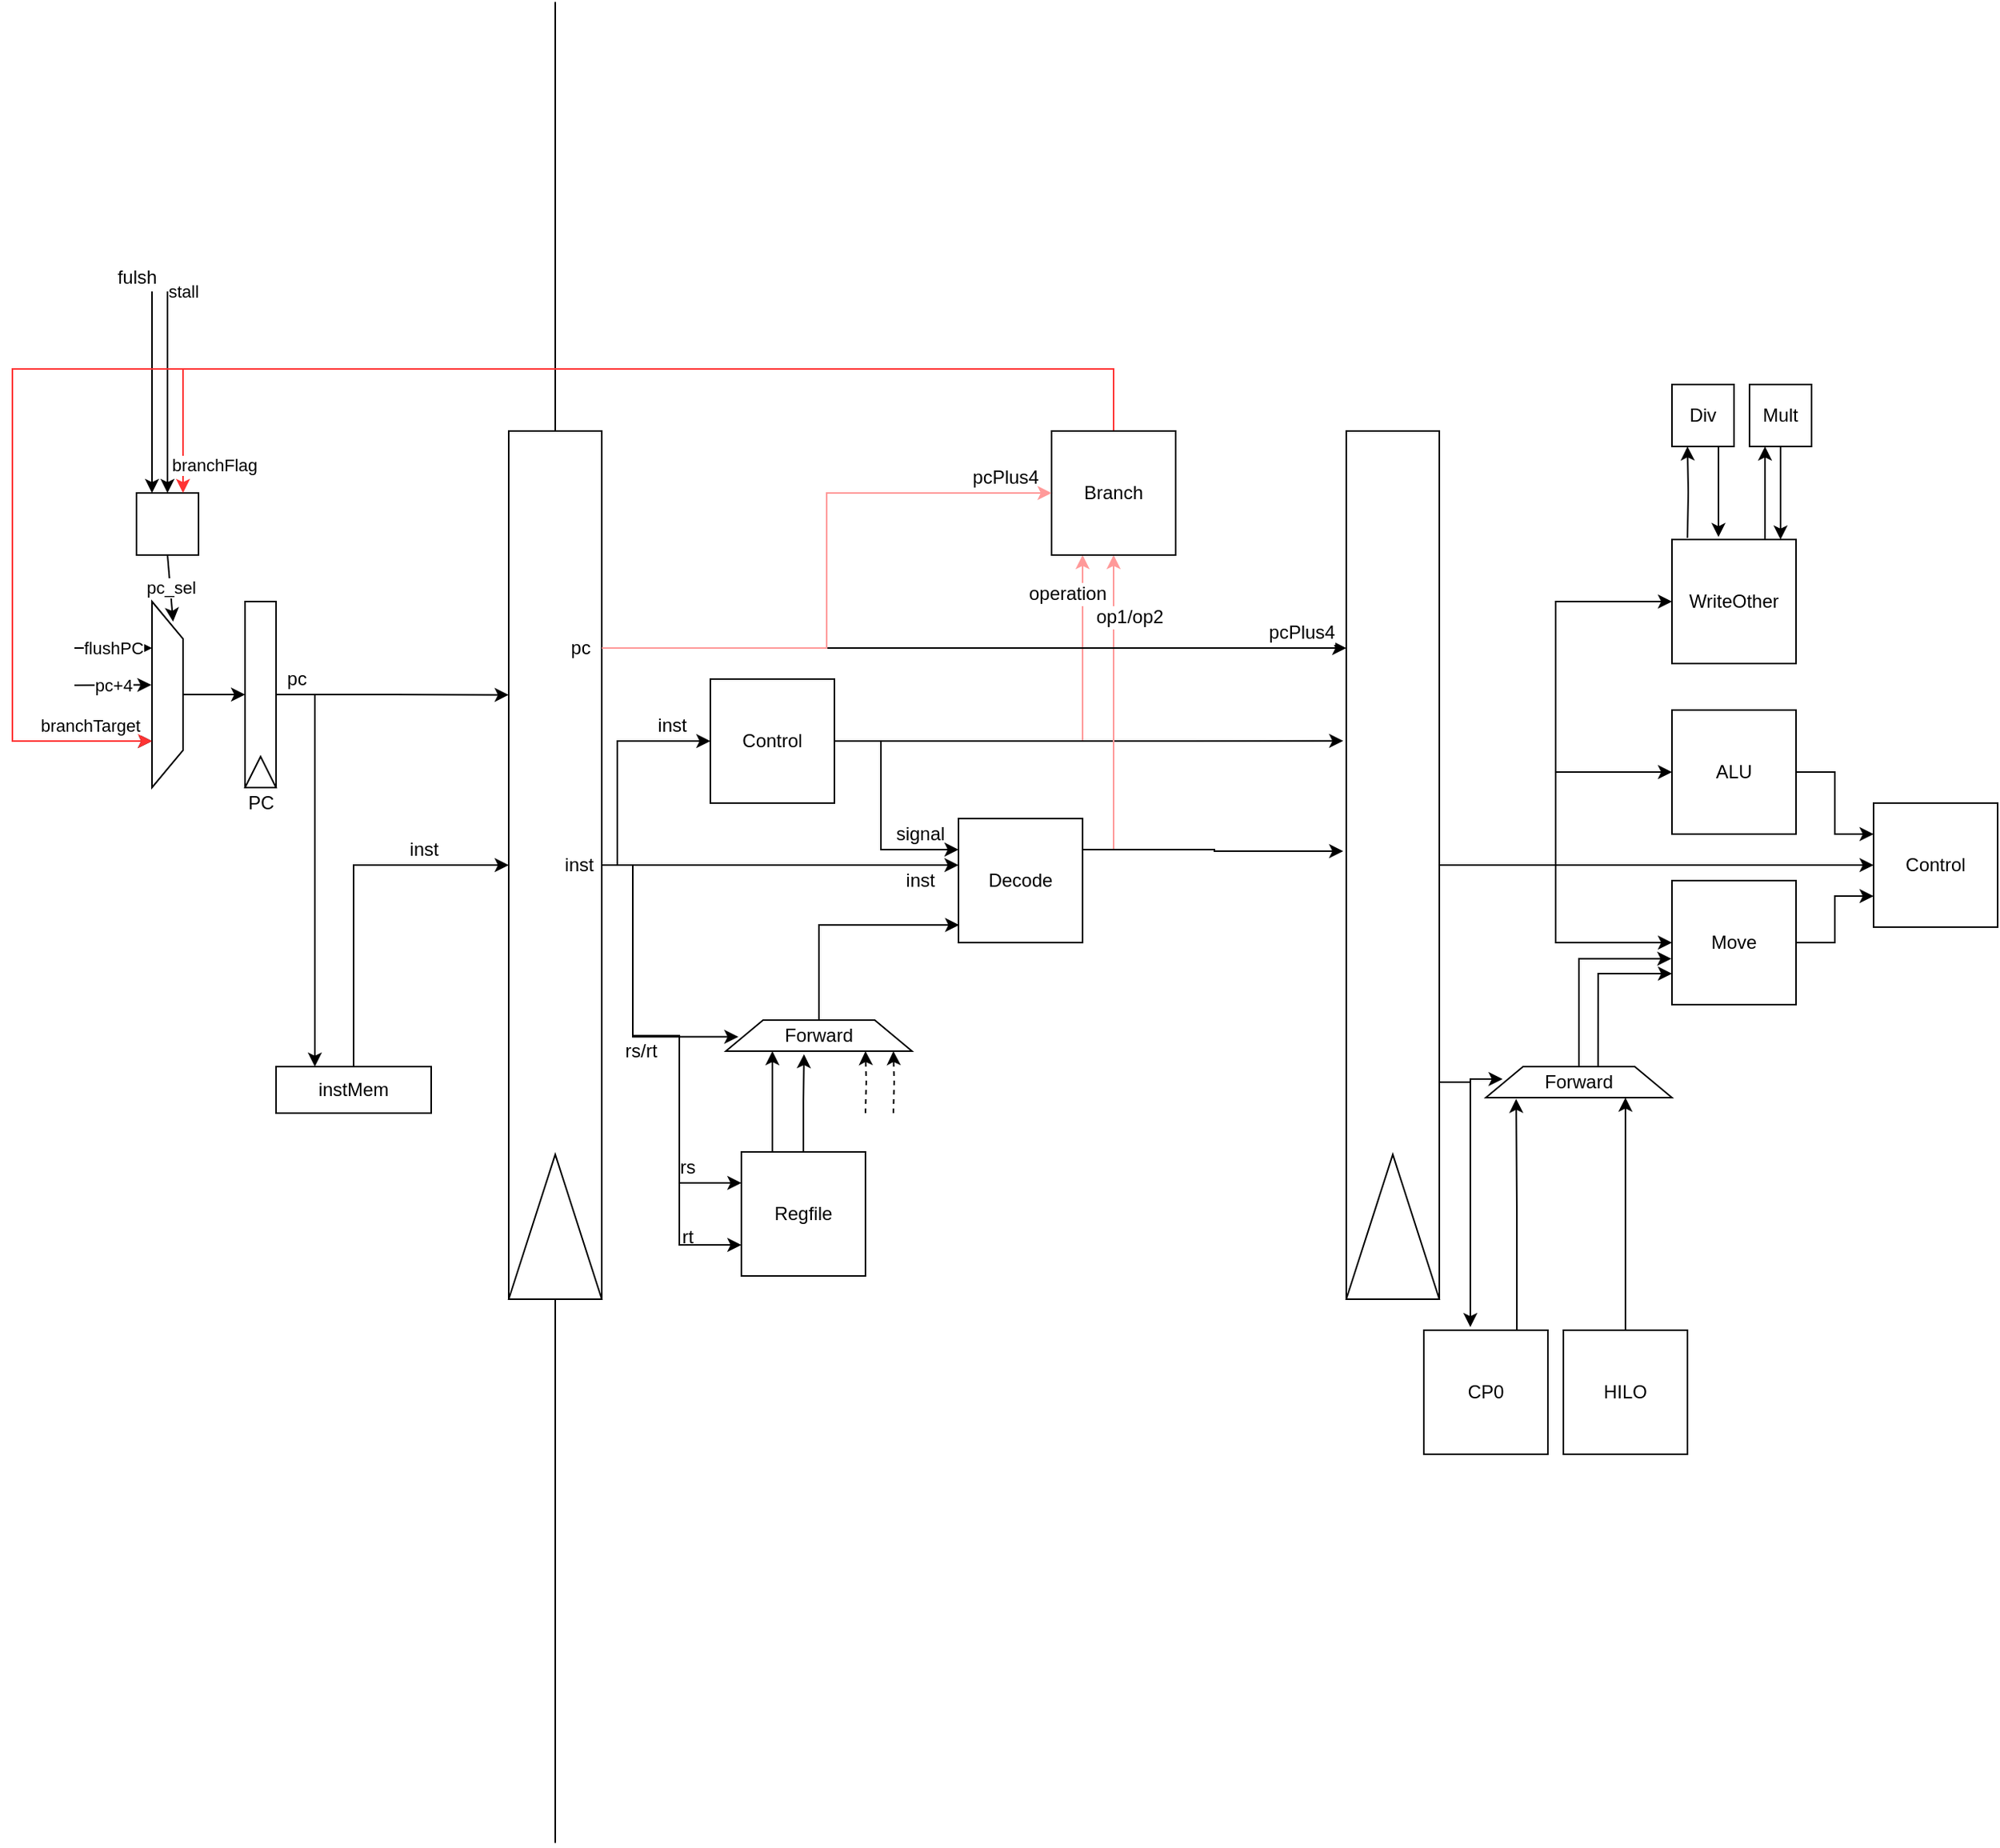 <mxfile version="12.6.5" type="device"><diagram id="HSFqC6H7sYyxQZjeuzAG" name="Page-1"><mxGraphModel dx="1038" dy="1776" grid="1" gridSize="10" guides="1" tooltips="1" connect="1" arrows="1" fold="1" page="1" pageScale="1" pageWidth="827" pageHeight="1169" math="0" shadow="0"><root><mxCell id="0"/><mxCell id="1" parent="0"/><mxCell id="6QCADGDIZk1H56WCNz_3-21" style="edgeStyle=orthogonalEdgeStyle;rounded=0;orthogonalLoop=1;jettySize=auto;html=1;entryX=0.5;entryY=1;entryDx=0;entryDy=0;" parent="1" source="6QCADGDIZk1H56WCNz_3-1" target="6QCADGDIZk1H56WCNz_3-15" edge="1"><mxGeometry relative="1" as="geometry"/></mxCell><mxCell id="6QCADGDIZk1H56WCNz_3-1" value="" style="shape=trapezoid;whiteSpace=wrap;html=1;strokeColor=#000000;strokeWidth=1;rotation=90;points=[[0.75,1],[0.25,1],[0.5,1],[0.9,1],[0.5,0]]" parent="1" vertex="1"><mxGeometry x="60" y="170" width="120" height="20" as="geometry"/></mxCell><mxCell id="6QCADGDIZk1H56WCNz_3-2" value="pc_sel" style="endArrow=classic;html=1;exitX=0.5;exitY=1;exitDx=0;exitDy=0;entryX=0.108;entryY=0.32;entryDx=0;entryDy=0;entryPerimeter=0;" parent="1" source="6QCADGDIZk1H56WCNz_3-3" target="6QCADGDIZk1H56WCNz_3-1" edge="1"><mxGeometry width="50" height="50" relative="1" as="geometry"><mxPoint x="133" y="330" as="sourcePoint"/><mxPoint x="140" y="120" as="targetPoint"/></mxGeometry></mxCell><mxCell id="6QCADGDIZk1H56WCNz_3-3" value="" style="whiteSpace=wrap;html=1;aspect=fixed;" parent="1" vertex="1"><mxGeometry x="100" y="50" width="40" height="40" as="geometry"/></mxCell><mxCell id="6QCADGDIZk1H56WCNz_3-4" value="" style="endArrow=classic;html=1;entryX=0.25;entryY=0;entryDx=0;entryDy=0;" parent="1" target="6QCADGDIZk1H56WCNz_3-3" edge="1"><mxGeometry width="50" height="50" relative="1" as="geometry"><mxPoint x="110" y="-80" as="sourcePoint"/><mxPoint x="150" y="340" as="targetPoint"/></mxGeometry></mxCell><mxCell id="6QCADGDIZk1H56WCNz_3-5" value="fulsh" style="text;html=1;align=center;verticalAlign=middle;resizable=0;points=[];labelBackgroundColor=#ffffff;" parent="6QCADGDIZk1H56WCNz_3-4" vertex="1" connectable="0"><mxGeometry x="-0.347" y="1" relative="1" as="geometry"><mxPoint x="-11" y="-52" as="offset"/></mxGeometry></mxCell><mxCell id="6QCADGDIZk1H56WCNz_3-6" value="stall" style="endArrow=classic;html=1;entryX=0.5;entryY=0;entryDx=0;entryDy=0;" parent="1" target="6QCADGDIZk1H56WCNz_3-3" edge="1"><mxGeometry x="-1" y="10" width="50" height="50" relative="1" as="geometry"><mxPoint x="120" y="-80" as="sourcePoint"/><mxPoint x="120" y="20" as="targetPoint"/><mxPoint as="offset"/></mxGeometry></mxCell><mxCell id="6QCADGDIZk1H56WCNz_3-7" value="branchFlag" style="endArrow=classic;html=1;entryX=0.75;entryY=0;entryDx=0;entryDy=0;exitX=0.5;exitY=0;exitDx=0;exitDy=0;rounded=0;strokeColor=#FF3333;" parent="1" target="6QCADGDIZk1H56WCNz_3-3" edge="1" source="lGvzVWeKPUgzbhIk09vC-31"><mxGeometry x="0.949" y="20" width="50" height="50" relative="1" as="geometry"><mxPoint x="130" y="-10" as="sourcePoint"/><mxPoint x="140" y="410" as="targetPoint"/><mxPoint as="offset"/><Array as="points"><mxPoint x="730" y="-30"/><mxPoint x="430" y="-30"/><mxPoint x="130" y="-30"/></Array></mxGeometry></mxCell><mxCell id="6QCADGDIZk1H56WCNz_3-8" value="flushPC" style="endArrow=classic;html=1;entryX=0.25;entryY=1;entryDx=0;entryDy=0;" parent="1" target="6QCADGDIZk1H56WCNz_3-1" edge="1"><mxGeometry width="50" height="50" relative="1" as="geometry"><mxPoint x="60" y="150" as="sourcePoint"/><mxPoint x="140" y="410" as="targetPoint"/></mxGeometry></mxCell><mxCell id="6QCADGDIZk1H56WCNz_3-9" value="pc+4" style="endArrow=classic;html=1;entryX=0.448;entryY=1.02;entryDx=0;entryDy=0;entryPerimeter=0;" parent="1" target="6QCADGDIZk1H56WCNz_3-1" edge="1"><mxGeometry width="50" height="50" relative="1" as="geometry"><mxPoint x="60" y="174" as="sourcePoint"/><mxPoint x="100" y="410" as="targetPoint"/></mxGeometry></mxCell><mxCell id="6QCADGDIZk1H56WCNz_3-10" value="branchTarget" style="endArrow=classic;html=1;entryX=0.75;entryY=1;entryDx=0;entryDy=0;" parent="1" target="6QCADGDIZk1H56WCNz_3-1" edge="1"><mxGeometry x="-0.6" y="10" width="50" height="50" relative="1" as="geometry"><mxPoint x="60" y="210" as="sourcePoint"/><mxPoint x="100" y="410" as="targetPoint"/><mxPoint as="offset"/></mxGeometry></mxCell><mxCell id="6QCADGDIZk1H56WCNz_3-24" style="edgeStyle=orthogonalEdgeStyle;rounded=0;orthogonalLoop=1;jettySize=auto;html=1;exitX=0.5;exitY=0;exitDx=0;exitDy=0;" parent="1" source="6QCADGDIZk1H56WCNz_3-12" target="6QCADGDIZk1H56WCNz_3-28" edge="1"><mxGeometry relative="1" as="geometry"><mxPoint x="240" y="180" as="targetPoint"/></mxGeometry></mxCell><mxCell id="6QCADGDIZk1H56WCNz_3-12" value="instMem" style="rounded=0;whiteSpace=wrap;html=1;" parent="1" vertex="1"><mxGeometry x="190" y="420" width="100" height="30" as="geometry"/></mxCell><mxCell id="6QCADGDIZk1H56WCNz_3-17" value="" style="group" parent="1" vertex="1" connectable="0"><mxGeometry x="170" y="120" width="20" height="120" as="geometry"/></mxCell><mxCell id="6QCADGDIZk1H56WCNz_3-15" value="" style="rounded=0;whiteSpace=wrap;html=1;strokeColor=#000000;strokeWidth=1;direction=south;" parent="6QCADGDIZk1H56WCNz_3-17" vertex="1"><mxGeometry width="20" height="120" as="geometry"/></mxCell><mxCell id="6QCADGDIZk1H56WCNz_3-16" value="" style="triangle;whiteSpace=wrap;html=1;strokeColor=#000000;strokeWidth=1;direction=north;" parent="6QCADGDIZk1H56WCNz_3-17" vertex="1"><mxGeometry y="100" width="20" height="20" as="geometry"/></mxCell><mxCell id="6QCADGDIZk1H56WCNz_3-22" value="PC" style="text;html=1;align=center;verticalAlign=middle;resizable=0;points=[];autosize=1;" parent="1" vertex="1"><mxGeometry x="165" y="240" width="30" height="20" as="geometry"/></mxCell><mxCell id="6QCADGDIZk1H56WCNz_3-23" style="edgeStyle=orthogonalEdgeStyle;rounded=0;orthogonalLoop=1;jettySize=auto;html=1;entryX=0.25;entryY=0;entryDx=0;entryDy=0;exitX=0.5;exitY=0;exitDx=0;exitDy=0;" parent="1" source="6QCADGDIZk1H56WCNz_3-15" target="6QCADGDIZk1H56WCNz_3-12" edge="1"><mxGeometry relative="1" as="geometry"/></mxCell><mxCell id="6QCADGDIZk1H56WCNz_3-25" value="" style="endArrow=none;html=1;" parent="1" edge="1"><mxGeometry width="50" height="50" relative="1" as="geometry"><mxPoint x="370" y="920.8" as="sourcePoint"/><mxPoint x="370" y="-266.8" as="targetPoint"/></mxGeometry></mxCell><mxCell id="6QCADGDIZk1H56WCNz_3-27" value="" style="group" parent="1" vertex="1" connectable="0"><mxGeometry x="340" y="10" width="60" height="560" as="geometry"/></mxCell><mxCell id="6QCADGDIZk1H56WCNz_3-28" value="" style="rounded=0;whiteSpace=wrap;html=1;strokeColor=#000000;strokeWidth=1;direction=south;" parent="6QCADGDIZk1H56WCNz_3-27" vertex="1"><mxGeometry width="60.0" height="560" as="geometry"/></mxCell><mxCell id="6QCADGDIZk1H56WCNz_3-29" value="" style="triangle;whiteSpace=wrap;html=1;strokeColor=#000000;strokeWidth=1;direction=north;" parent="6QCADGDIZk1H56WCNz_3-27" vertex="1"><mxGeometry y="466.667" width="60.0" height="93.333" as="geometry"/></mxCell><mxCell id="lGvzVWeKPUgzbhIk09vC-47" value="inst" style="text;html=1;align=center;verticalAlign=middle;resizable=0;points=[];autosize=1;" vertex="1" parent="6QCADGDIZk1H56WCNz_3-27"><mxGeometry x="30" y="270" width="30" height="20" as="geometry"/></mxCell><mxCell id="6QCADGDIZk1H56WCNz_3-30" style="edgeStyle=orthogonalEdgeStyle;rounded=0;orthogonalLoop=1;jettySize=auto;html=1;entryX=0.304;entryY=1;entryDx=0;entryDy=0;entryPerimeter=0;" parent="1" source="6QCADGDIZk1H56WCNz_3-15" target="6QCADGDIZk1H56WCNz_3-28" edge="1"><mxGeometry relative="1" as="geometry"/></mxCell><mxCell id="6QCADGDIZk1H56WCNz_3-31" value="pc" style="text;html=1;align=center;verticalAlign=middle;resizable=0;points=[];labelBackgroundColor=#ffffff;" parent="6QCADGDIZk1H56WCNz_3-30" vertex="1" connectable="0"><mxGeometry y="-62" relative="1" as="geometry"><mxPoint x="-62" y="-72" as="offset"/></mxGeometry></mxCell><mxCell id="6QCADGDIZk1H56WCNz_3-32" value="inst" style="text;html=1;align=center;verticalAlign=middle;resizable=0;points=[];autosize=1;" parent="1" vertex="1"><mxGeometry x="270" y="270" width="30" height="20" as="geometry"/></mxCell><mxCell id="lGvzVWeKPUgzbhIk09vC-24" value="&lt;br&gt;" style="edgeStyle=orthogonalEdgeStyle;rounded=0;orthogonalLoop=1;jettySize=auto;html=1;exitX=1;exitY=0.5;exitDx=0;exitDy=0;entryX=0;entryY=0.25;entryDx=0;entryDy=0;" edge="1" parent="1" source="6QCADGDIZk1H56WCNz_3-33" target="lGvzVWeKPUgzbhIk09vC-23"><mxGeometry x="0.364" relative="1" as="geometry"><Array as="points"><mxPoint x="580" y="210"/><mxPoint x="580" y="280"/></Array><mxPoint as="offset"/></mxGeometry></mxCell><mxCell id="lGvzVWeKPUgzbhIk09vC-34" style="edgeStyle=orthogonalEdgeStyle;rounded=0;orthogonalLoop=1;jettySize=auto;html=1;exitX=1;exitY=0.5;exitDx=0;exitDy=0;entryX=0.25;entryY=1;entryDx=0;entryDy=0;strokeColor=#FF9999;" edge="1" parent="1" source="6QCADGDIZk1H56WCNz_3-33" target="lGvzVWeKPUgzbhIk09vC-31"><mxGeometry relative="1" as="geometry"/></mxCell><mxCell id="lGvzVWeKPUgzbhIk09vC-35" value="operation" style="text;html=1;align=center;verticalAlign=middle;resizable=0;points=[];labelBackgroundColor=#ffffff;" vertex="1" connectable="0" parent="lGvzVWeKPUgzbhIk09vC-34"><mxGeometry x="0.851" y="-2" relative="1" as="geometry"><mxPoint x="-12" y="4" as="offset"/></mxGeometry></mxCell><mxCell id="lGvzVWeKPUgzbhIk09vC-40" style="edgeStyle=orthogonalEdgeStyle;rounded=0;orthogonalLoop=1;jettySize=auto;html=1;exitX=1;exitY=0.5;exitDx=0;exitDy=0;entryX=0.357;entryY=1.033;entryDx=0;entryDy=0;entryPerimeter=0;strokeColor=#000000;" edge="1" parent="1" source="6QCADGDIZk1H56WCNz_3-33" target="Np5xmc2G_PY6Tr96R8ph-5"><mxGeometry relative="1" as="geometry"/></mxCell><mxCell id="6QCADGDIZk1H56WCNz_3-33" value="Control" style="whiteSpace=wrap;html=1;aspect=fixed;" parent="1" vertex="1"><mxGeometry x="470" y="170" width="80" height="80" as="geometry"/></mxCell><mxCell id="6QCADGDIZk1H56WCNz_3-34" style="edgeStyle=orthogonalEdgeStyle;rounded=0;orthogonalLoop=1;jettySize=auto;html=1;exitX=0.5;exitY=0;exitDx=0;exitDy=0;entryX=0;entryY=0.5;entryDx=0;entryDy=0;" parent="1" source="6QCADGDIZk1H56WCNz_3-28" target="6QCADGDIZk1H56WCNz_3-33" edge="1"><mxGeometry relative="1" as="geometry"><Array as="points"><mxPoint x="410" y="290"/><mxPoint x="410" y="210"/></Array></mxGeometry></mxCell><mxCell id="6QCADGDIZk1H56WCNz_3-35" value="inst" style="text;html=1;align=center;verticalAlign=middle;resizable=0;points=[];autosize=1;" parent="1" vertex="1"><mxGeometry x="430" y="190" width="30" height="20" as="geometry"/></mxCell><mxCell id="lGvzVWeKPUgzbhIk09vC-3" style="edgeStyle=orthogonalEdgeStyle;rounded=0;orthogonalLoop=1;jettySize=auto;html=1;exitX=0.25;exitY=0;exitDx=0;exitDy=0;entryX=0.25;entryY=1;entryDx=0;entryDy=0;" edge="1" parent="1" source="6QCADGDIZk1H56WCNz_3-49" target="lGvzVWeKPUgzbhIk09vC-2"><mxGeometry relative="1" as="geometry"/></mxCell><mxCell id="lGvzVWeKPUgzbhIk09vC-5" style="edgeStyle=orthogonalEdgeStyle;rounded=0;orthogonalLoop=1;jettySize=auto;html=1;exitX=0.5;exitY=0;exitDx=0;exitDy=0;entryX=0.42;entryY=1.1;entryDx=0;entryDy=0;entryPerimeter=0;" edge="1" parent="1" source="6QCADGDIZk1H56WCNz_3-49" target="lGvzVWeKPUgzbhIk09vC-2"><mxGeometry relative="1" as="geometry"/></mxCell><mxCell id="6QCADGDIZk1H56WCNz_3-49" value="Regfile" style="whiteSpace=wrap;html=1;aspect=fixed;" parent="1" vertex="1"><mxGeometry x="490" y="475" width="80" height="80" as="geometry"/></mxCell><mxCell id="6QCADGDIZk1H56WCNz_3-50" style="edgeStyle=orthogonalEdgeStyle;rounded=0;orthogonalLoop=1;jettySize=auto;html=1;exitX=0.5;exitY=0;exitDx=0;exitDy=0;entryX=0;entryY=0.25;entryDx=0;entryDy=0;" parent="1" source="6QCADGDIZk1H56WCNz_3-28" target="6QCADGDIZk1H56WCNz_3-49" edge="1"><mxGeometry relative="1" as="geometry"><mxPoint x="450" y="510" as="targetPoint"/><Array as="points"><mxPoint x="420" y="290"/><mxPoint x="420" y="400"/><mxPoint x="450" y="400"/><mxPoint x="450" y="495"/></Array></mxGeometry></mxCell><mxCell id="6QCADGDIZk1H56WCNz_3-51" value="rs" style="text;html=1;align=center;verticalAlign=middle;resizable=0;points=[];autosize=1;" parent="1" vertex="1"><mxGeometry x="440" y="475" width="30" height="20" as="geometry"/></mxCell><mxCell id="6QCADGDIZk1H56WCNz_3-52" style="edgeStyle=orthogonalEdgeStyle;rounded=0;orthogonalLoop=1;jettySize=auto;html=1;exitX=0.5;exitY=0;exitDx=0;exitDy=0;entryX=0;entryY=0.75;entryDx=0;entryDy=0;" parent="1" source="6QCADGDIZk1H56WCNz_3-28" target="6QCADGDIZk1H56WCNz_3-49" edge="1"><mxGeometry relative="1" as="geometry"><Array as="points"><mxPoint x="420" y="290"/><mxPoint x="420" y="400"/><mxPoint x="450" y="400"/><mxPoint x="450" y="535"/></Array></mxGeometry></mxCell><mxCell id="6QCADGDIZk1H56WCNz_3-53" value="rt" style="text;html=1;align=center;verticalAlign=middle;resizable=0;points=[];autosize=1;" parent="1" vertex="1"><mxGeometry x="445" y="520" width="20" height="20" as="geometry"/></mxCell><mxCell id="Np5xmc2G_PY6Tr96R8ph-4" value="" style="group" parent="1" vertex="1" connectable="0"><mxGeometry x="880" y="10" width="60" height="560" as="geometry"/></mxCell><mxCell id="Np5xmc2G_PY6Tr96R8ph-5" value="" style="rounded=0;whiteSpace=wrap;html=1;strokeColor=#000000;strokeWidth=1;direction=south;" parent="Np5xmc2G_PY6Tr96R8ph-4" vertex="1"><mxGeometry width="60.0" height="560" as="geometry"/></mxCell><mxCell id="Np5xmc2G_PY6Tr96R8ph-6" value="" style="triangle;whiteSpace=wrap;html=1;strokeColor=#000000;strokeWidth=1;direction=north;" parent="Np5xmc2G_PY6Tr96R8ph-4" vertex="1"><mxGeometry y="466.667" width="60.0" height="93.333" as="geometry"/></mxCell><mxCell id="Np5xmc2G_PY6Tr96R8ph-17" style="edgeStyle=orthogonalEdgeStyle;rounded=0;orthogonalLoop=1;jettySize=auto;html=1;exitX=1;exitY=0.5;exitDx=0;exitDy=0;entryX=0;entryY=0.25;entryDx=0;entryDy=0;" parent="1" source="Np5xmc2G_PY6Tr96R8ph-7" target="Np5xmc2G_PY6Tr96R8ph-16" edge="1"><mxGeometry relative="1" as="geometry"/></mxCell><mxCell id="Np5xmc2G_PY6Tr96R8ph-7" value="ALU" style="whiteSpace=wrap;html=1;aspect=fixed;" parent="1" vertex="1"><mxGeometry x="1090" y="190" width="80" height="80" as="geometry"/></mxCell><mxCell id="Np5xmc2G_PY6Tr96R8ph-18" style="edgeStyle=orthogonalEdgeStyle;rounded=0;orthogonalLoop=1;jettySize=auto;html=1;exitX=1;exitY=0.5;exitDx=0;exitDy=0;entryX=0;entryY=0.75;entryDx=0;entryDy=0;" parent="1" source="Np5xmc2G_PY6Tr96R8ph-8" target="Np5xmc2G_PY6Tr96R8ph-16" edge="1"><mxGeometry relative="1" as="geometry"/></mxCell><mxCell id="Np5xmc2G_PY6Tr96R8ph-8" value="Move" style="whiteSpace=wrap;html=1;aspect=fixed;" parent="1" vertex="1"><mxGeometry x="1090" y="300" width="80" height="80" as="geometry"/></mxCell><mxCell id="Np5xmc2G_PY6Tr96R8ph-19" style="edgeStyle=orthogonalEdgeStyle;rounded=0;orthogonalLoop=1;jettySize=auto;html=1;entryX=0.25;entryY=1;entryDx=0;entryDy=0;" parent="1" target="Np5xmc2G_PY6Tr96R8ph-10" edge="1"><mxGeometry relative="1" as="geometry"><mxPoint x="1100" y="79" as="sourcePoint"/></mxGeometry></mxCell><mxCell id="Np5xmc2G_PY6Tr96R8ph-21" style="edgeStyle=orthogonalEdgeStyle;rounded=0;orthogonalLoop=1;jettySize=auto;html=1;exitX=0.75;exitY=0;exitDx=0;exitDy=0;" parent="1" source="Np5xmc2G_PY6Tr96R8ph-9" edge="1"><mxGeometry relative="1" as="geometry"><mxPoint x="1150" y="20" as="targetPoint"/></mxGeometry></mxCell><mxCell id="Np5xmc2G_PY6Tr96R8ph-9" value="WriteOther" style="whiteSpace=wrap;html=1;aspect=fixed;" parent="1" vertex="1"><mxGeometry x="1090" y="80" width="80" height="80" as="geometry"/></mxCell><mxCell id="Np5xmc2G_PY6Tr96R8ph-20" style="edgeStyle=orthogonalEdgeStyle;rounded=0;orthogonalLoop=1;jettySize=auto;html=1;exitX=0.75;exitY=1;exitDx=0;exitDy=0;entryX=0.375;entryY=-0.02;entryDx=0;entryDy=0;entryPerimeter=0;" parent="1" source="Np5xmc2G_PY6Tr96R8ph-10" target="Np5xmc2G_PY6Tr96R8ph-9" edge="1"><mxGeometry relative="1" as="geometry"/></mxCell><mxCell id="Np5xmc2G_PY6Tr96R8ph-10" value="Div" style="whiteSpace=wrap;html=1;aspect=fixed;" parent="1" vertex="1"><mxGeometry x="1090" y="-20" width="40" height="40" as="geometry"/></mxCell><mxCell id="Np5xmc2G_PY6Tr96R8ph-22" style="edgeStyle=orthogonalEdgeStyle;rounded=0;orthogonalLoop=1;jettySize=auto;html=1;exitX=0.5;exitY=1;exitDx=0;exitDy=0;entryX=0.875;entryY=0;entryDx=0;entryDy=0;entryPerimeter=0;" parent="1" source="Np5xmc2G_PY6Tr96R8ph-11" target="Np5xmc2G_PY6Tr96R8ph-9" edge="1"><mxGeometry relative="1" as="geometry"><mxPoint x="1210" y="60" as="targetPoint"/></mxGeometry></mxCell><mxCell id="Np5xmc2G_PY6Tr96R8ph-11" value="Mult" style="whiteSpace=wrap;html=1;aspect=fixed;" parent="1" vertex="1"><mxGeometry x="1140" y="-20" width="40" height="40" as="geometry"/></mxCell><mxCell id="Np5xmc2G_PY6Tr96R8ph-12" style="edgeStyle=orthogonalEdgeStyle;rounded=0;orthogonalLoop=1;jettySize=auto;html=1;exitX=0.5;exitY=0;exitDx=0;exitDy=0;" parent="1" source="Np5xmc2G_PY6Tr96R8ph-5" target="Np5xmc2G_PY6Tr96R8ph-9" edge="1"><mxGeometry relative="1" as="geometry"/></mxCell><mxCell id="Np5xmc2G_PY6Tr96R8ph-13" style="edgeStyle=orthogonalEdgeStyle;rounded=0;orthogonalLoop=1;jettySize=auto;html=1;exitX=0.5;exitY=0;exitDx=0;exitDy=0;" parent="1" source="Np5xmc2G_PY6Tr96R8ph-5" target="Np5xmc2G_PY6Tr96R8ph-7" edge="1"><mxGeometry relative="1" as="geometry"/></mxCell><mxCell id="Np5xmc2G_PY6Tr96R8ph-14" style="edgeStyle=orthogonalEdgeStyle;rounded=0;orthogonalLoop=1;jettySize=auto;html=1;exitX=0.5;exitY=0;exitDx=0;exitDy=0;entryX=0;entryY=0.5;entryDx=0;entryDy=0;" parent="1" source="Np5xmc2G_PY6Tr96R8ph-5" target="Np5xmc2G_PY6Tr96R8ph-8" edge="1"><mxGeometry relative="1" as="geometry"/></mxCell><mxCell id="Np5xmc2G_PY6Tr96R8ph-15" style="edgeStyle=orthogonalEdgeStyle;rounded=0;orthogonalLoop=1;jettySize=auto;html=1;exitX=0.5;exitY=0;exitDx=0;exitDy=0;" parent="1" source="Np5xmc2G_PY6Tr96R8ph-5" target="Np5xmc2G_PY6Tr96R8ph-16" edge="1"><mxGeometry relative="1" as="geometry"><mxPoint x="1160" y="290" as="targetPoint"/></mxGeometry></mxCell><mxCell id="Np5xmc2G_PY6Tr96R8ph-16" value="Control" style="whiteSpace=wrap;html=1;aspect=fixed;" parent="1" vertex="1"><mxGeometry x="1220" y="250" width="80" height="80" as="geometry"/></mxCell><mxCell id="Np5xmc2G_PY6Tr96R8ph-33" style="edgeStyle=orthogonalEdgeStyle;rounded=0;orthogonalLoop=1;jettySize=auto;html=1;exitX=0.75;exitY=0;exitDx=0;exitDy=0;entryX=0.163;entryY=1.04;entryDx=0;entryDy=0;entryPerimeter=0;" parent="1" source="Np5xmc2G_PY6Tr96R8ph-24" target="Np5xmc2G_PY6Tr96R8ph-35" edge="1"><mxGeometry relative="1" as="geometry"><mxPoint x="989.6" y="460.8" as="targetPoint"/></mxGeometry></mxCell><mxCell id="Np5xmc2G_PY6Tr96R8ph-24" value="CP0" style="whiteSpace=wrap;html=1;aspect=fixed;" parent="1" vertex="1"><mxGeometry x="930" y="590" width="80" height="80" as="geometry"/></mxCell><mxCell id="Np5xmc2G_PY6Tr96R8ph-27" style="edgeStyle=orthogonalEdgeStyle;rounded=0;orthogonalLoop=1;jettySize=auto;html=1;exitX=0.75;exitY=0;exitDx=0;exitDy=0;entryX=0.375;entryY=-0.025;entryDx=0;entryDy=0;entryPerimeter=0;" parent="1" source="Np5xmc2G_PY6Tr96R8ph-5" target="Np5xmc2G_PY6Tr96R8ph-24" edge="1"><mxGeometry relative="1" as="geometry"/></mxCell><mxCell id="Np5xmc2G_PY6Tr96R8ph-34" style="edgeStyle=orthogonalEdgeStyle;rounded=0;orthogonalLoop=1;jettySize=auto;html=1;exitX=0.5;exitY=0;exitDx=0;exitDy=0;entryX=0.75;entryY=1;entryDx=0;entryDy=0;" parent="1" source="Np5xmc2G_PY6Tr96R8ph-29" target="Np5xmc2G_PY6Tr96R8ph-35" edge="1"><mxGeometry relative="1" as="geometry"><mxPoint x="1040" y="460" as="targetPoint"/></mxGeometry></mxCell><mxCell id="Np5xmc2G_PY6Tr96R8ph-29" value="HILO" style="whiteSpace=wrap;html=1;aspect=fixed;" parent="1" vertex="1"><mxGeometry x="1020" y="590" width="80" height="80" as="geometry"/></mxCell><mxCell id="Np5xmc2G_PY6Tr96R8ph-32" style="edgeStyle=orthogonalEdgeStyle;rounded=0;orthogonalLoop=1;jettySize=auto;html=1;exitX=0.75;exitY=0;exitDx=0;exitDy=0;entryX=0.09;entryY=0.4;entryDx=0;entryDy=0;entryPerimeter=0;" parent="1" source="Np5xmc2G_PY6Tr96R8ph-5" target="Np5xmc2G_PY6Tr96R8ph-35" edge="1"><mxGeometry relative="1" as="geometry"><mxPoint x="980" y="400" as="targetPoint"/></mxGeometry></mxCell><mxCell id="Np5xmc2G_PY6Tr96R8ph-36" style="edgeStyle=orthogonalEdgeStyle;rounded=0;orthogonalLoop=1;jettySize=auto;html=1;exitX=0.5;exitY=0;exitDx=0;exitDy=0;entryX=-0.005;entryY=0.63;entryDx=0;entryDy=0;entryPerimeter=0;" parent="1" source="Np5xmc2G_PY6Tr96R8ph-35" target="Np5xmc2G_PY6Tr96R8ph-8" edge="1"><mxGeometry relative="1" as="geometry"/></mxCell><mxCell id="Np5xmc2G_PY6Tr96R8ph-37" style="edgeStyle=orthogonalEdgeStyle;rounded=0;orthogonalLoop=1;jettySize=auto;html=1;entryX=0;entryY=0.75;entryDx=0;entryDy=0;exitX=0.603;exitY=0;exitDx=0;exitDy=0;exitPerimeter=0;" parent="1" source="Np5xmc2G_PY6Tr96R8ph-35" target="Np5xmc2G_PY6Tr96R8ph-8" edge="1"><mxGeometry relative="1" as="geometry"><mxPoint x="1130" y="418" as="sourcePoint"/></mxGeometry></mxCell><mxCell id="Np5xmc2G_PY6Tr96R8ph-35" value="Forward" style="shape=trapezoid;whiteSpace=wrap;html=1;strokeColor=#000000;strokeWidth=1;rotation=0;points=[[0.75,1],[0.25,1],[0.5,1],[0.9,1],[0.5,0]]" parent="1" vertex="1"><mxGeometry x="970" y="420" width="120" height="20" as="geometry"/></mxCell><mxCell id="lGvzVWeKPUgzbhIk09vC-20" style="edgeStyle=orthogonalEdgeStyle;rounded=0;orthogonalLoop=1;jettySize=auto;html=1;exitX=0.9;exitY=1;exitDx=0;exitDy=0;dashed=1;entryX=0.9;entryY=1;entryDx=0;entryDy=0;" edge="1" parent="1" target="lGvzVWeKPUgzbhIk09vC-2"><mxGeometry relative="1" as="geometry"><mxPoint x="588" y="450" as="sourcePoint"/></mxGeometry></mxCell><mxCell id="lGvzVWeKPUgzbhIk09vC-29" style="edgeStyle=orthogonalEdgeStyle;rounded=0;orthogonalLoop=1;jettySize=auto;html=1;exitX=0.5;exitY=0;exitDx=0;exitDy=0;entryX=0.005;entryY=0.858;entryDx=0;entryDy=0;entryPerimeter=0;" edge="1" parent="1" source="lGvzVWeKPUgzbhIk09vC-2" target="lGvzVWeKPUgzbhIk09vC-23"><mxGeometry relative="1" as="geometry"/></mxCell><mxCell id="lGvzVWeKPUgzbhIk09vC-2" value="Forward" style="shape=trapezoid;whiteSpace=wrap;html=1;strokeColor=#000000;strokeWidth=1;rotation=0;points=[[0.75,1],[0.25,1],[0.5,1],[0.9,1],[0.5,0]]" vertex="1" parent="1"><mxGeometry x="480" y="390" width="120" height="20" as="geometry"/></mxCell><mxCell id="lGvzVWeKPUgzbhIk09vC-6" style="edgeStyle=orthogonalEdgeStyle;rounded=0;orthogonalLoop=1;jettySize=auto;html=1;exitX=0.5;exitY=0;exitDx=0;exitDy=0;entryX=0.067;entryY=0.54;entryDx=0;entryDy=0;entryPerimeter=0;" edge="1" parent="1" source="6QCADGDIZk1H56WCNz_3-28" target="lGvzVWeKPUgzbhIk09vC-2"><mxGeometry relative="1" as="geometry"><Array as="points"><mxPoint x="420" y="290"/><mxPoint x="420" y="401"/></Array></mxGeometry></mxCell><mxCell id="lGvzVWeKPUgzbhIk09vC-7" value="rs/rt" style="text;html=1;align=center;verticalAlign=middle;resizable=0;points=[];autosize=1;" vertex="1" parent="1"><mxGeometry x="405" y="400" width="40" height="20" as="geometry"/></mxCell><mxCell id="lGvzVWeKPUgzbhIk09vC-19" style="edgeStyle=orthogonalEdgeStyle;rounded=0;orthogonalLoop=1;jettySize=auto;html=1;exitX=0.75;exitY=1;exitDx=0;exitDy=0;entryX=0.75;entryY=1;entryDx=0;entryDy=0;dashed=1;" edge="1" parent="1" target="lGvzVWeKPUgzbhIk09vC-2"><mxGeometry relative="1" as="geometry"><mxPoint x="570" y="450" as="sourcePoint"/></mxGeometry></mxCell><mxCell id="lGvzVWeKPUgzbhIk09vC-32" style="edgeStyle=orthogonalEdgeStyle;rounded=0;orthogonalLoop=1;jettySize=auto;html=1;exitX=1;exitY=0.25;exitDx=0;exitDy=0;entryX=0.5;entryY=1;entryDx=0;entryDy=0;strokeColor=#FF9999;" edge="1" parent="1" source="lGvzVWeKPUgzbhIk09vC-23" target="lGvzVWeKPUgzbhIk09vC-31"><mxGeometry relative="1" as="geometry"/></mxCell><mxCell id="lGvzVWeKPUgzbhIk09vC-33" value="op1/op2" style="text;html=1;align=center;verticalAlign=middle;resizable=0;points=[];labelBackgroundColor=#ffffff;" vertex="1" connectable="0" parent="lGvzVWeKPUgzbhIk09vC-32"><mxGeometry x="0.448" relative="1" as="geometry"><mxPoint x="10" y="-18" as="offset"/></mxGeometry></mxCell><mxCell id="lGvzVWeKPUgzbhIk09vC-39" style="edgeStyle=orthogonalEdgeStyle;rounded=0;orthogonalLoop=1;jettySize=auto;html=1;exitX=1;exitY=0.25;exitDx=0;exitDy=0;entryX=0.484;entryY=1.033;entryDx=0;entryDy=0;entryPerimeter=0;strokeColor=#000000;" edge="1" parent="1" source="lGvzVWeKPUgzbhIk09vC-23" target="Np5xmc2G_PY6Tr96R8ph-5"><mxGeometry relative="1" as="geometry"/></mxCell><mxCell id="lGvzVWeKPUgzbhIk09vC-23" value="Decode" style="whiteSpace=wrap;html=1;aspect=fixed;" vertex="1" parent="1"><mxGeometry x="630" y="260" width="80" height="80" as="geometry"/></mxCell><mxCell id="lGvzVWeKPUgzbhIk09vC-25" style="edgeStyle=orthogonalEdgeStyle;rounded=0;orthogonalLoop=1;jettySize=auto;html=1;exitX=0.5;exitY=0;exitDx=0;exitDy=0;" edge="1" parent="1" source="6QCADGDIZk1H56WCNz_3-28"><mxGeometry relative="1" as="geometry"><mxPoint x="630" y="290" as="targetPoint"/><Array as="points"><mxPoint x="630" y="290"/></Array></mxGeometry></mxCell><mxCell id="lGvzVWeKPUgzbhIk09vC-27" value="inst" style="text;html=1;align=center;verticalAlign=middle;resizable=0;points=[];autosize=1;" vertex="1" parent="1"><mxGeometry x="590" y="290" width="30" height="20" as="geometry"/></mxCell><mxCell id="lGvzVWeKPUgzbhIk09vC-28" value="signal" style="text;html=1;align=center;verticalAlign=middle;resizable=0;points=[];autosize=1;" vertex="1" parent="1"><mxGeometry x="580" y="260" width="50" height="20" as="geometry"/></mxCell><mxCell id="lGvzVWeKPUgzbhIk09vC-36" style="edgeStyle=orthogonalEdgeStyle;rounded=0;orthogonalLoop=1;jettySize=auto;html=1;exitX=0.5;exitY=0;exitDx=0;exitDy=0;entryX=0.75;entryY=1;entryDx=0;entryDy=0;noJump=1;fillColor=#cdeb8b;strokeColor=#FF3333;" edge="1" parent="1" source="lGvzVWeKPUgzbhIk09vC-31" target="6QCADGDIZk1H56WCNz_3-1"><mxGeometry relative="1" as="geometry"><Array as="points"><mxPoint x="730" y="-30"/><mxPoint x="20" y="-30"/><mxPoint x="20" y="210"/></Array></mxGeometry></mxCell><mxCell id="lGvzVWeKPUgzbhIk09vC-31" value="Branch" style="whiteSpace=wrap;html=1;aspect=fixed;" vertex="1" parent="1"><mxGeometry x="690" y="10" width="80" height="80" as="geometry"/></mxCell><mxCell id="lGvzVWeKPUgzbhIk09vC-41" style="edgeStyle=orthogonalEdgeStyle;rounded=0;orthogonalLoop=1;jettySize=auto;html=1;exitX=0.25;exitY=0;exitDx=0;exitDy=0;entryX=0.25;entryY=1;entryDx=0;entryDy=0;strokeColor=#000000;" edge="1" parent="1" source="6QCADGDIZk1H56WCNz_3-28" target="Np5xmc2G_PY6Tr96R8ph-5"><mxGeometry relative="1" as="geometry"/></mxCell><mxCell id="lGvzVWeKPUgzbhIk09vC-44" value="pcPlus4" style="text;html=1;align=center;verticalAlign=middle;resizable=0;points=[];labelBackgroundColor=#ffffff;" vertex="1" connectable="0" parent="lGvzVWeKPUgzbhIk09vC-41"><mxGeometry x="0.935" y="4" relative="1" as="geometry"><mxPoint x="-14" y="-6" as="offset"/></mxGeometry></mxCell><mxCell id="lGvzVWeKPUgzbhIk09vC-42" style="edgeStyle=orthogonalEdgeStyle;rounded=0;orthogonalLoop=1;jettySize=auto;html=1;exitX=0.25;exitY=0;exitDx=0;exitDy=0;strokeColor=#FF9999;" edge="1" parent="1" source="6QCADGDIZk1H56WCNz_3-28" target="lGvzVWeKPUgzbhIk09vC-31"><mxGeometry relative="1" as="geometry"/></mxCell><mxCell id="lGvzVWeKPUgzbhIk09vC-46" value="pc" style="text;html=1;align=center;verticalAlign=middle;resizable=0;points=[];labelBackgroundColor=#ffffff;" vertex="1" connectable="0" parent="lGvzVWeKPUgzbhIk09vC-42"><mxGeometry x="-0.793" y="-1" relative="1" as="geometry"><mxPoint x="-55" y="-1" as="offset"/></mxGeometry></mxCell><mxCell id="lGvzVWeKPUgzbhIk09vC-43" value="pcPlus4" style="text;html=1;align=center;verticalAlign=middle;resizable=0;points=[];autosize=1;" vertex="1" parent="1"><mxGeometry x="630" y="30" width="60" height="20" as="geometry"/></mxCell></root></mxGraphModel></diagram></mxfile>